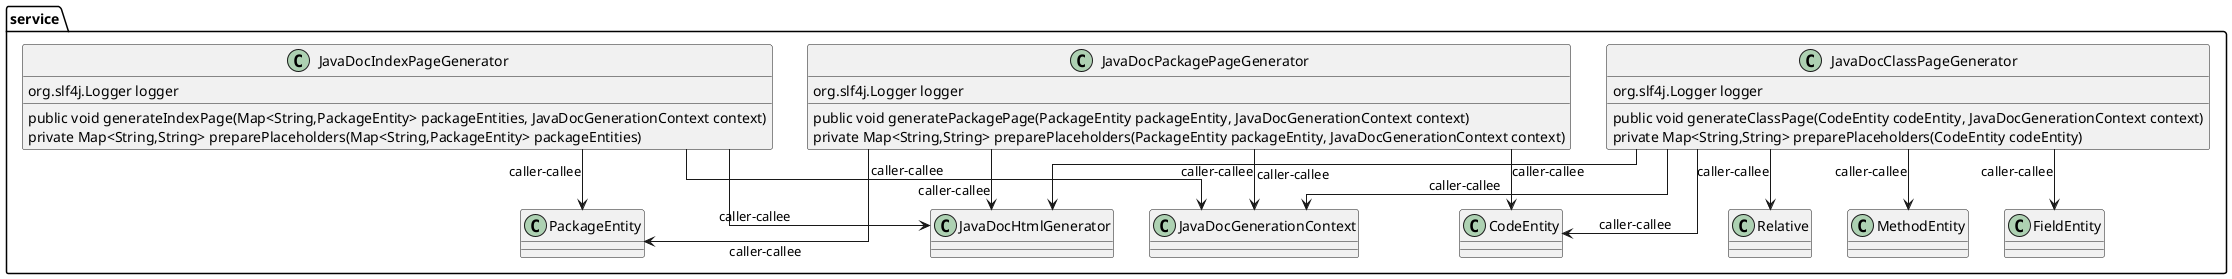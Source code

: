 @startuml
skinparam linetype Ortho
package service {
class JavaDocClassPageGenerator {
    org.slf4j.Logger logger
    public void generateClassPage(CodeEntity codeEntity, JavaDocGenerationContext context)
    private Map<String,String> preparePlaceholders(CodeEntity codeEntity)
}
JavaDocClassPageGenerator --> JavaDocGenerationContext : caller-callee
JavaDocClassPageGenerator --> JavaDocHtmlGenerator : caller-callee
JavaDocClassPageGenerator --> CodeEntity : caller-callee
JavaDocClassPageGenerator --> MethodEntity : caller-callee
JavaDocClassPageGenerator --> FieldEntity : caller-callee
JavaDocClassPageGenerator --> Relative : caller-callee
class JavaDocIndexPageGenerator {
    org.slf4j.Logger logger
    public void generateIndexPage(Map<String,PackageEntity> packageEntities, JavaDocGenerationContext context)
    private Map<String,String> preparePlaceholders(Map<String,PackageEntity> packageEntities)
}
JavaDocIndexPageGenerator --> JavaDocGenerationContext : caller-callee
JavaDocIndexPageGenerator --> JavaDocHtmlGenerator : caller-callee
JavaDocIndexPageGenerator --> PackageEntity : caller-callee
class JavaDocPackagePageGenerator {
    org.slf4j.Logger logger
    public void generatePackagePage(PackageEntity packageEntity, JavaDocGenerationContext context)
    private Map<String,String> preparePlaceholders(PackageEntity packageEntity, JavaDocGenerationContext context)
}
JavaDocPackagePageGenerator --> JavaDocGenerationContext : caller-callee
JavaDocPackagePageGenerator --> JavaDocHtmlGenerator : caller-callee
JavaDocPackagePageGenerator --> PackageEntity : caller-callee
JavaDocPackagePageGenerator --> CodeEntity : caller-callee
}
@enduml
